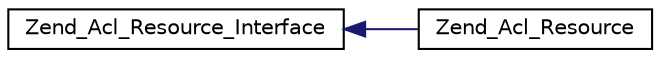 digraph G
{
  edge [fontname="Helvetica",fontsize="10",labelfontname="Helvetica",labelfontsize="10"];
  node [fontname="Helvetica",fontsize="10",shape=record];
  rankdir="LR";
  Node1 [label="Zend_Acl_Resource_Interface",height=0.2,width=0.4,color="black", fillcolor="white", style="filled",URL="$interface_zend___acl___resource___interface.html"];
  Node1 -> Node2 [dir="back",color="midnightblue",fontsize="10",style="solid",fontname="Helvetica"];
  Node2 [label="Zend_Acl_Resource",height=0.2,width=0.4,color="black", fillcolor="white", style="filled",URL="$class_zend___acl___resource.html"];
}
